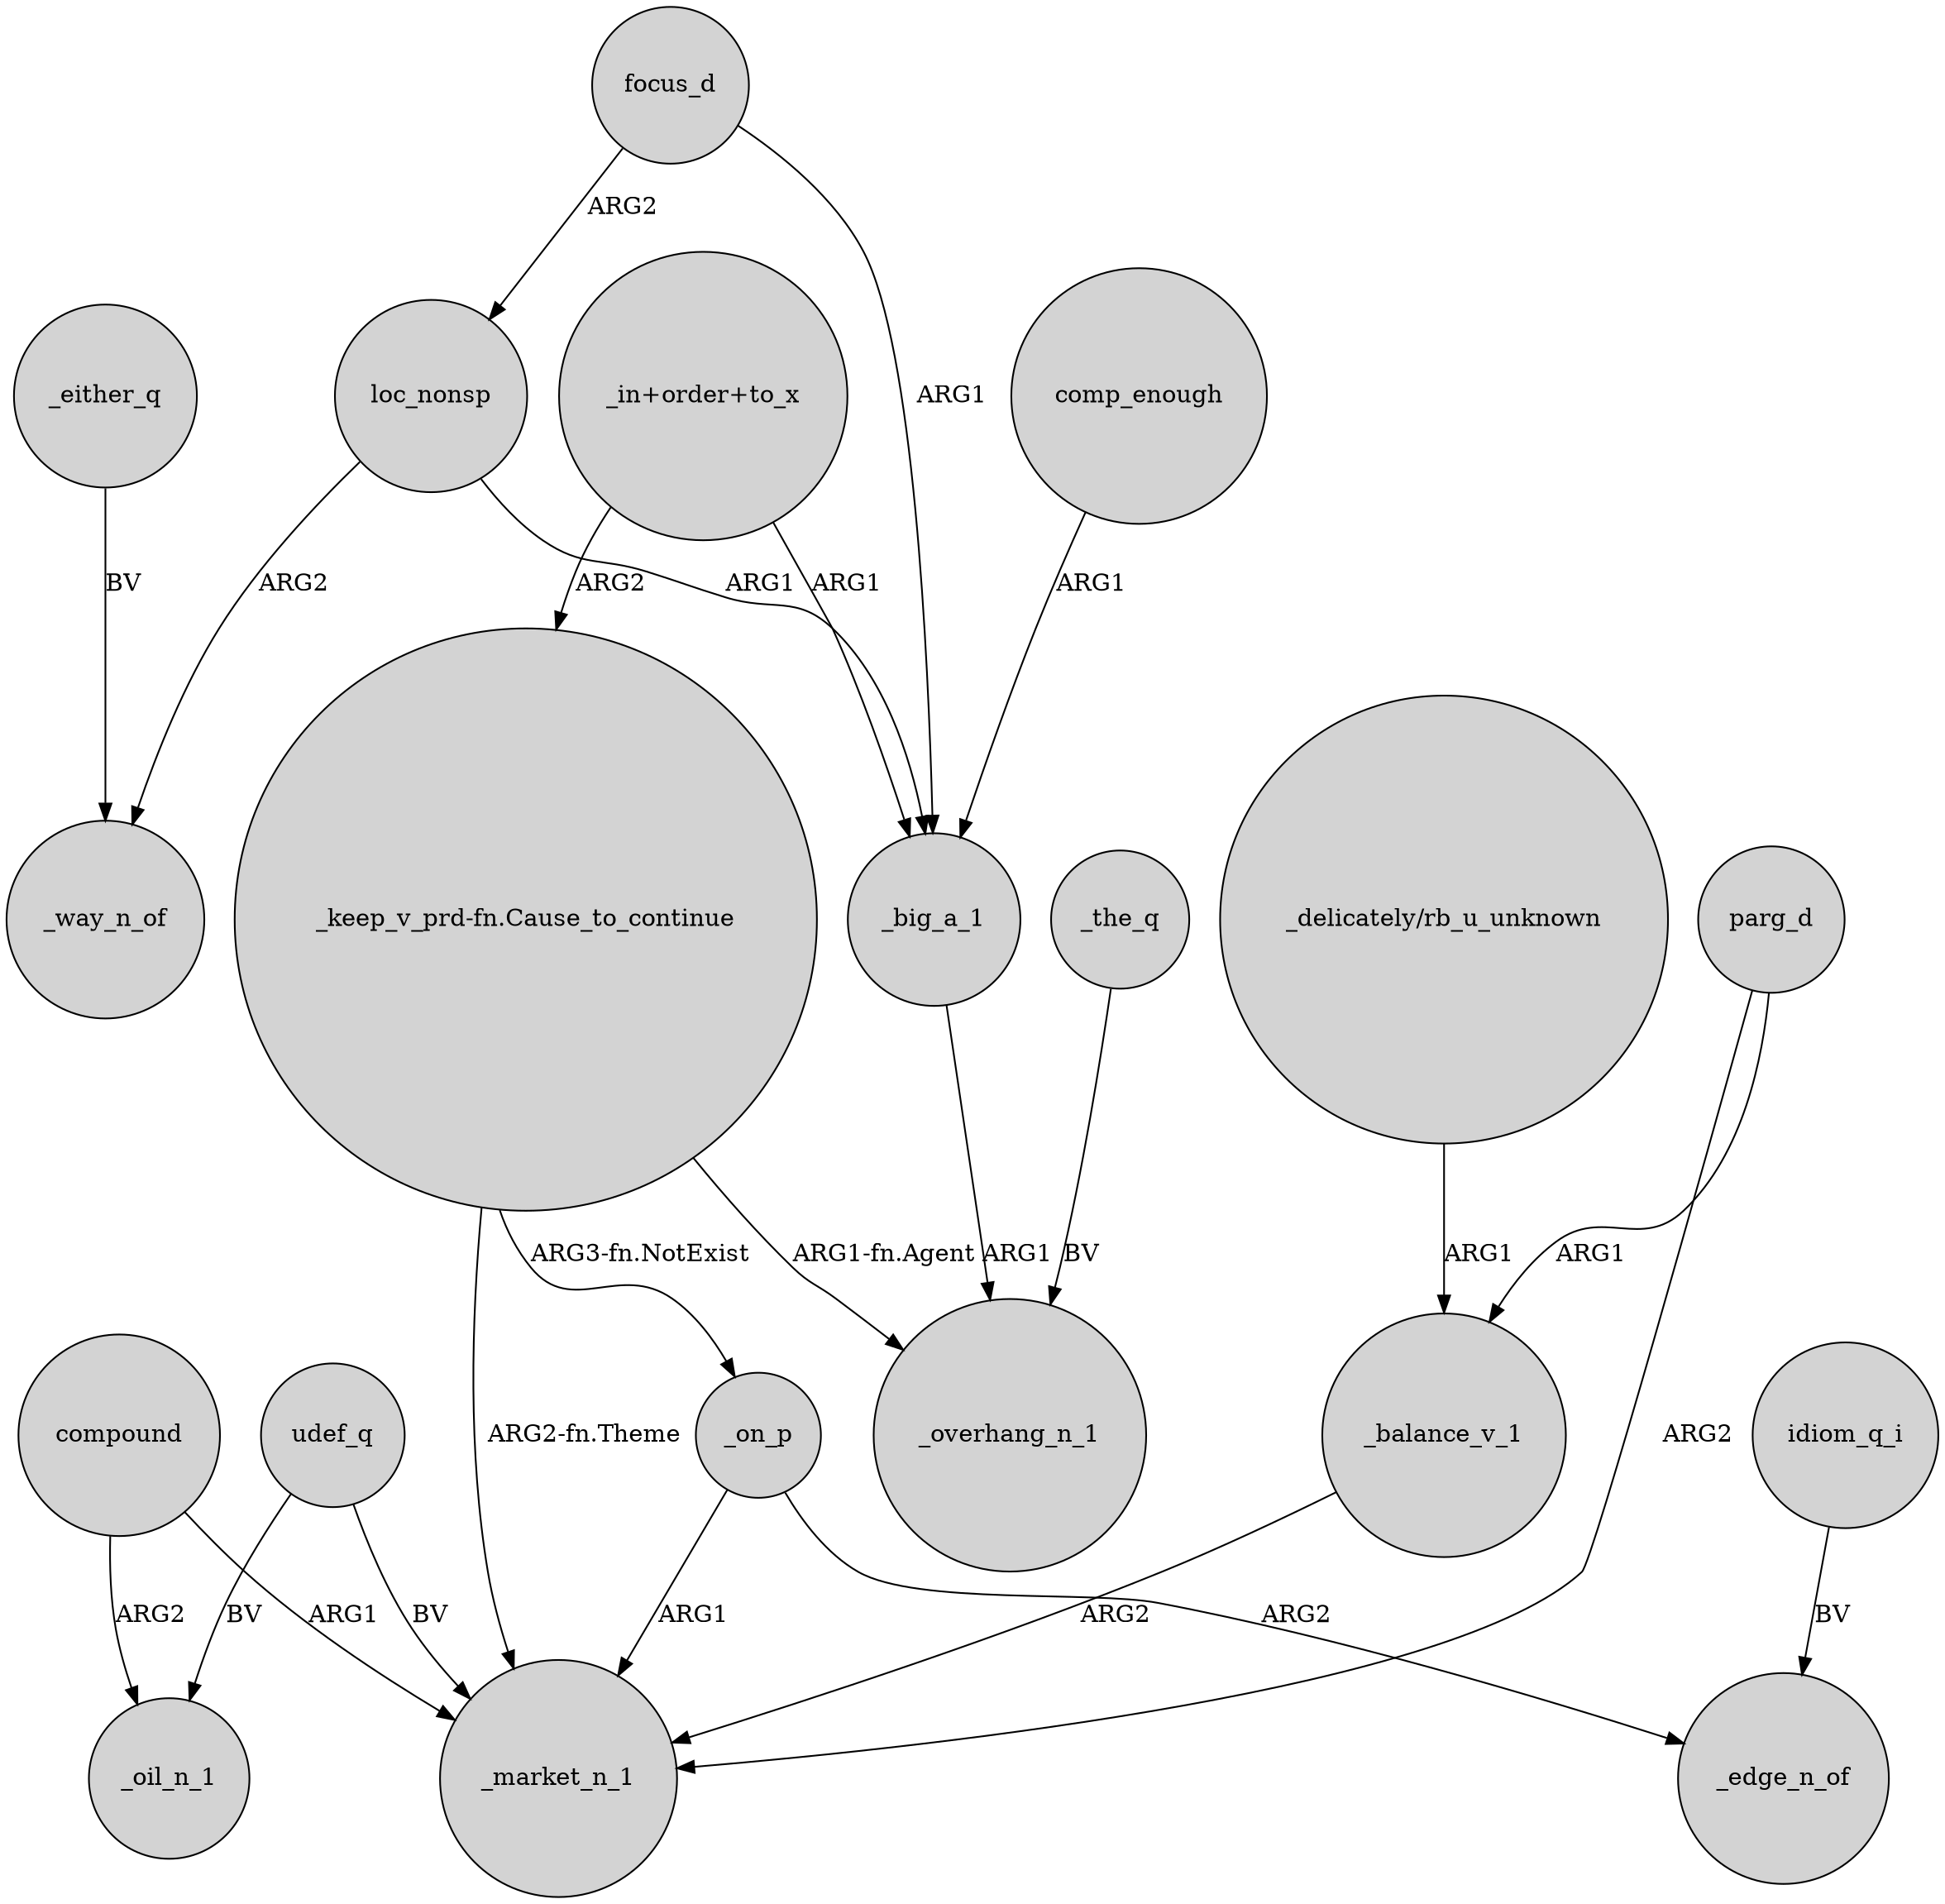 digraph {
	node [shape=circle style=filled]
	focus_d -> loc_nonsp [label=ARG2]
	"_keep_v_prd-fn.Cause_to_continue" -> _on_p [label="ARG3-fn.NotExist"]
	_big_a_1 -> _overhang_n_1 [label=ARG1]
	"_in+order+to_x" -> "_keep_v_prd-fn.Cause_to_continue" [label=ARG2]
	loc_nonsp -> _big_a_1 [label=ARG1]
	"_delicately/rb_u_unknown" -> _balance_v_1 [label=ARG1]
	_either_q -> _way_n_of [label=BV]
	comp_enough -> _big_a_1 [label=ARG1]
	"_in+order+to_x" -> _big_a_1 [label=ARG1]
	_on_p -> _market_n_1 [label=ARG1]
	udef_q -> _market_n_1 [label=BV]
	idiom_q_i -> _edge_n_of [label=BV]
	_the_q -> _overhang_n_1 [label=BV]
	parg_d -> _market_n_1 [label=ARG2]
	compound -> _oil_n_1 [label=ARG2]
	loc_nonsp -> _way_n_of [label=ARG2]
	_balance_v_1 -> _market_n_1 [label=ARG2]
	_on_p -> _edge_n_of [label=ARG2]
	parg_d -> _balance_v_1 [label=ARG1]
	udef_q -> _oil_n_1 [label=BV]
	"_keep_v_prd-fn.Cause_to_continue" -> _overhang_n_1 [label="ARG1-fn.Agent"]
	compound -> _market_n_1 [label=ARG1]
	"_keep_v_prd-fn.Cause_to_continue" -> _market_n_1 [label="ARG2-fn.Theme"]
	focus_d -> _big_a_1 [label=ARG1]
}
